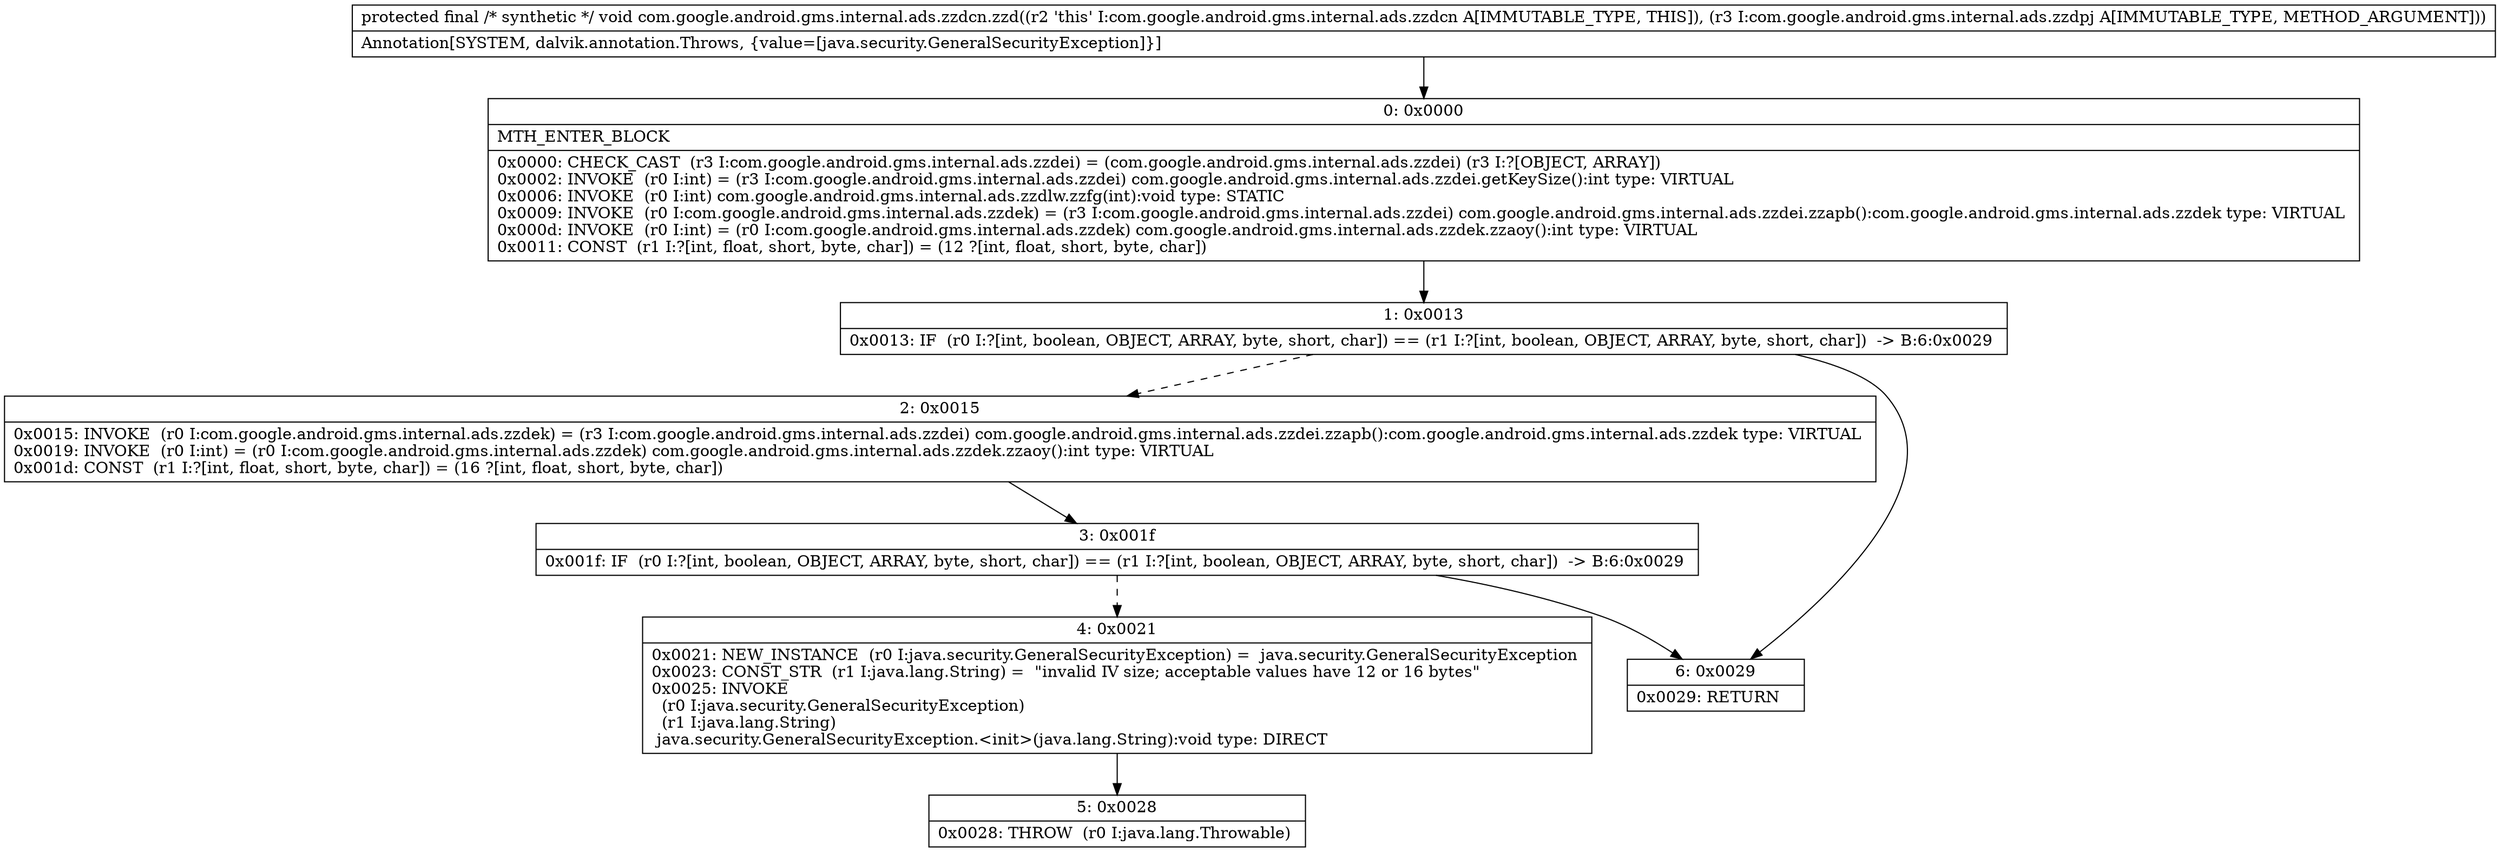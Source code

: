 digraph "CFG forcom.google.android.gms.internal.ads.zzdcn.zzd(Lcom\/google\/android\/gms\/internal\/ads\/zzdpj;)V" {
Node_0 [shape=record,label="{0\:\ 0x0000|MTH_ENTER_BLOCK\l|0x0000: CHECK_CAST  (r3 I:com.google.android.gms.internal.ads.zzdei) = (com.google.android.gms.internal.ads.zzdei) (r3 I:?[OBJECT, ARRAY]) \l0x0002: INVOKE  (r0 I:int) = (r3 I:com.google.android.gms.internal.ads.zzdei) com.google.android.gms.internal.ads.zzdei.getKeySize():int type: VIRTUAL \l0x0006: INVOKE  (r0 I:int) com.google.android.gms.internal.ads.zzdlw.zzfg(int):void type: STATIC \l0x0009: INVOKE  (r0 I:com.google.android.gms.internal.ads.zzdek) = (r3 I:com.google.android.gms.internal.ads.zzdei) com.google.android.gms.internal.ads.zzdei.zzapb():com.google.android.gms.internal.ads.zzdek type: VIRTUAL \l0x000d: INVOKE  (r0 I:int) = (r0 I:com.google.android.gms.internal.ads.zzdek) com.google.android.gms.internal.ads.zzdek.zzaoy():int type: VIRTUAL \l0x0011: CONST  (r1 I:?[int, float, short, byte, char]) = (12 ?[int, float, short, byte, char]) \l}"];
Node_1 [shape=record,label="{1\:\ 0x0013|0x0013: IF  (r0 I:?[int, boolean, OBJECT, ARRAY, byte, short, char]) == (r1 I:?[int, boolean, OBJECT, ARRAY, byte, short, char])  \-\> B:6:0x0029 \l}"];
Node_2 [shape=record,label="{2\:\ 0x0015|0x0015: INVOKE  (r0 I:com.google.android.gms.internal.ads.zzdek) = (r3 I:com.google.android.gms.internal.ads.zzdei) com.google.android.gms.internal.ads.zzdei.zzapb():com.google.android.gms.internal.ads.zzdek type: VIRTUAL \l0x0019: INVOKE  (r0 I:int) = (r0 I:com.google.android.gms.internal.ads.zzdek) com.google.android.gms.internal.ads.zzdek.zzaoy():int type: VIRTUAL \l0x001d: CONST  (r1 I:?[int, float, short, byte, char]) = (16 ?[int, float, short, byte, char]) \l}"];
Node_3 [shape=record,label="{3\:\ 0x001f|0x001f: IF  (r0 I:?[int, boolean, OBJECT, ARRAY, byte, short, char]) == (r1 I:?[int, boolean, OBJECT, ARRAY, byte, short, char])  \-\> B:6:0x0029 \l}"];
Node_4 [shape=record,label="{4\:\ 0x0021|0x0021: NEW_INSTANCE  (r0 I:java.security.GeneralSecurityException) =  java.security.GeneralSecurityException \l0x0023: CONST_STR  (r1 I:java.lang.String) =  \"invalid IV size; acceptable values have 12 or 16 bytes\" \l0x0025: INVOKE  \l  (r0 I:java.security.GeneralSecurityException)\l  (r1 I:java.lang.String)\l java.security.GeneralSecurityException.\<init\>(java.lang.String):void type: DIRECT \l}"];
Node_5 [shape=record,label="{5\:\ 0x0028|0x0028: THROW  (r0 I:java.lang.Throwable) \l}"];
Node_6 [shape=record,label="{6\:\ 0x0029|0x0029: RETURN   \l}"];
MethodNode[shape=record,label="{protected final \/* synthetic *\/ void com.google.android.gms.internal.ads.zzdcn.zzd((r2 'this' I:com.google.android.gms.internal.ads.zzdcn A[IMMUTABLE_TYPE, THIS]), (r3 I:com.google.android.gms.internal.ads.zzdpj A[IMMUTABLE_TYPE, METHOD_ARGUMENT]))  | Annotation[SYSTEM, dalvik.annotation.Throws, \{value=[java.security.GeneralSecurityException]\}]\l}"];
MethodNode -> Node_0;
Node_0 -> Node_1;
Node_1 -> Node_2[style=dashed];
Node_1 -> Node_6;
Node_2 -> Node_3;
Node_3 -> Node_4[style=dashed];
Node_3 -> Node_6;
Node_4 -> Node_5;
}

